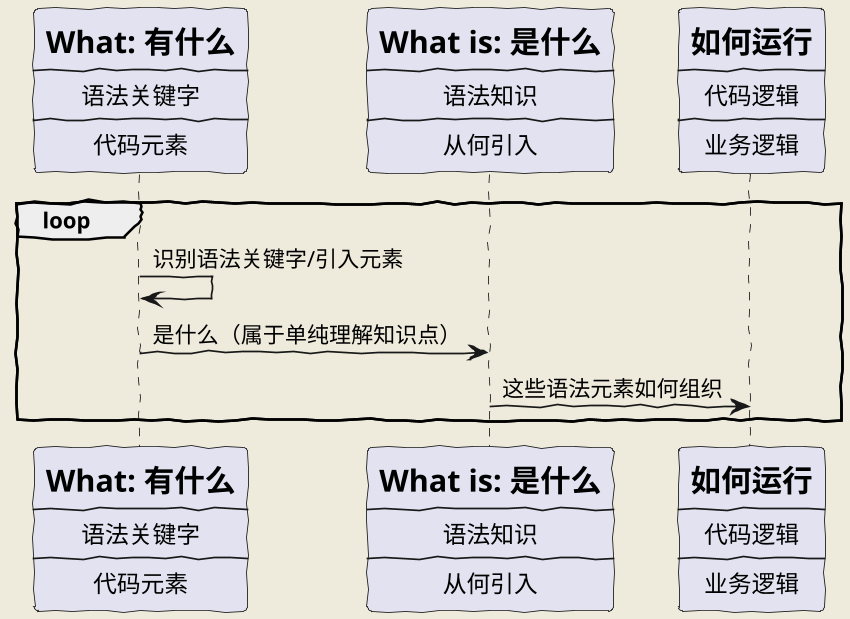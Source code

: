 @startuml
skinparam backgroundColor #EEEBDC
skinparam handwritten true
scale 850 width
participant What [
    =What: 有什么
    ----
    语法关键字
    ----
    代码元素
]
participant What_is[
    =What is: 是什么
    ----
    语法知识
    ----
    从何引入
]
participant How[
    =如何运行
    ----
    代码逻辑
    ----
    业务逻辑
]
loop
What -> What: 识别语法关键字/引入元素
What -> What_is: 是什么（属于单纯理解知识点）
What_is -> How: 这些语法元素如何组织
end
@enduml